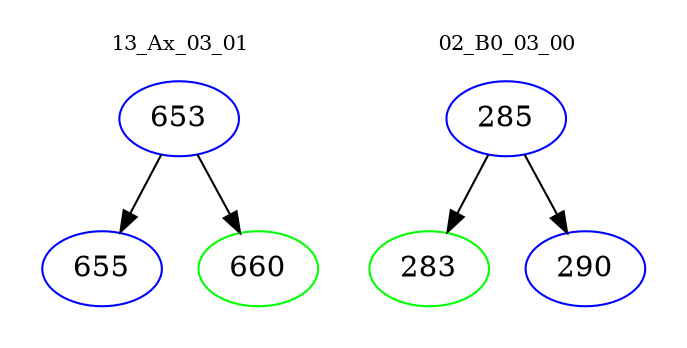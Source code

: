 digraph{
subgraph cluster_0 {
color = white
label = "13_Ax_03_01";
fontsize=10;
T0_653 [label="653", color="blue"]
T0_653 -> T0_655 [color="black"]
T0_655 [label="655", color="blue"]
T0_653 -> T0_660 [color="black"]
T0_660 [label="660", color="green"]
}
subgraph cluster_1 {
color = white
label = "02_B0_03_00";
fontsize=10;
T1_285 [label="285", color="blue"]
T1_285 -> T1_283 [color="black"]
T1_283 [label="283", color="green"]
T1_285 -> T1_290 [color="black"]
T1_290 [label="290", color="blue"]
}
}
